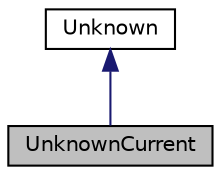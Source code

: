 digraph "UnknownCurrent"
{
 // LATEX_PDF_SIZE
  edge [fontname="Helvetica",fontsize="10",labelfontname="Helvetica",labelfontsize="10"];
  node [fontname="Helvetica",fontsize="10",shape=record];
  Node1 [label="UnknownCurrent",height=0.2,width=0.4,color="black", fillcolor="grey75", style="filled", fontcolor="black",tooltip="Stores an Component for which the current is unknown."];
  Node2 -> Node1 [dir="back",color="midnightblue",fontsize="10",style="solid",fontname="Helvetica"];
  Node2 [label="Unknown",height=0.2,width=0.4,color="black", fillcolor="white", style="filled",URL="$classUnknown.html",tooltip="Base class for unknown values."];
}
